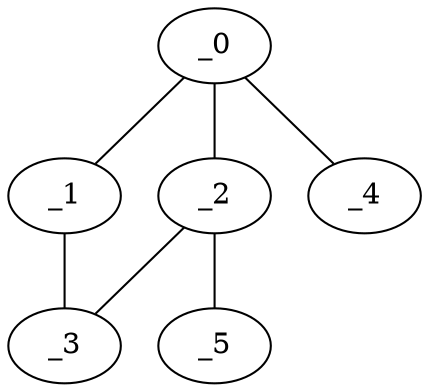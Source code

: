 graph FP1_0102 {
	_0	 [x="0.577889",
		y="2.97596"];
	_1	 [x="1.02519",
		y="0.497963"];
	_0 -- _1;
	_2	 [x="0.52",
		y="1.77"];
	_0 -- _2;
	_4	 [x="2.00519",
		y="2.97201"];
	_0 -- _4;
	_3	 [x="1.44494",
		y="1.7052"];
	_1 -- _3;
	_2 -- _3;
	_5	 [x="2.66842",
		y="2.62885"];
	_2 -- _5;
}
